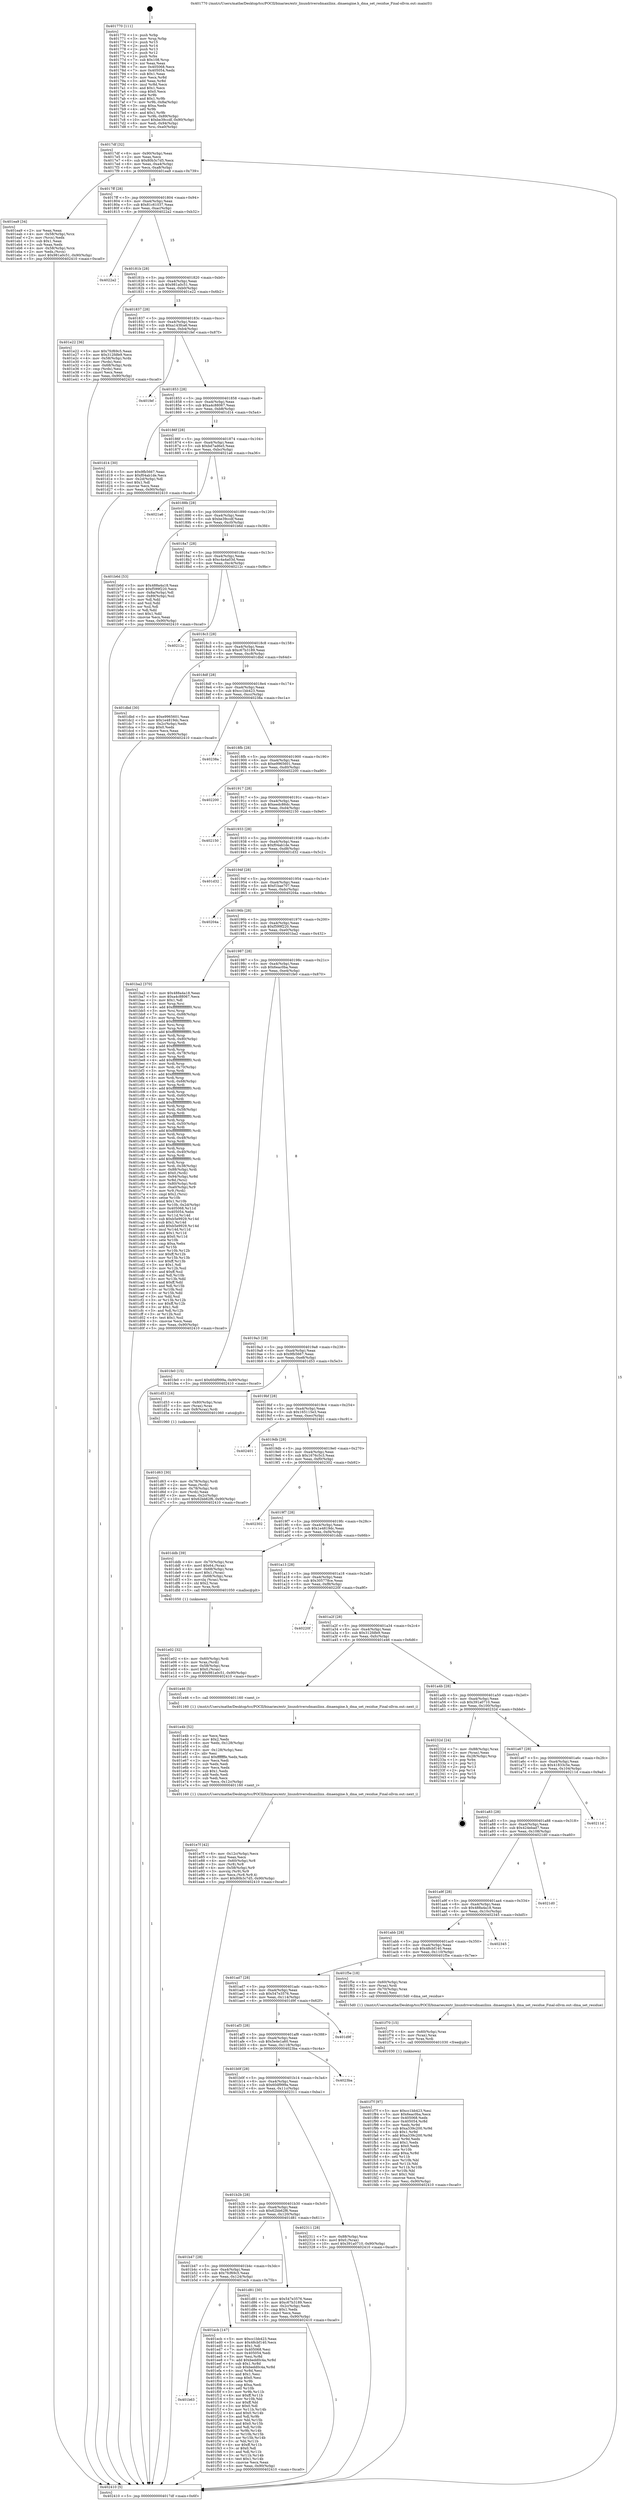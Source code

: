 digraph "0x401770" {
  label = "0x401770 (/mnt/c/Users/mathe/Desktop/tcc/POCII/binaries/extr_linuxdriversdmaxilinx..dmaengine.h_dma_set_residue_Final-ollvm.out::main(0))"
  labelloc = "t"
  node[shape=record]

  Entry [label="",width=0.3,height=0.3,shape=circle,fillcolor=black,style=filled]
  "0x4017df" [label="{
     0x4017df [32]\l
     | [instrs]\l
     &nbsp;&nbsp;0x4017df \<+6\>: mov -0x90(%rbp),%eax\l
     &nbsp;&nbsp;0x4017e5 \<+2\>: mov %eax,%ecx\l
     &nbsp;&nbsp;0x4017e7 \<+6\>: sub $0x80b3c7d5,%ecx\l
     &nbsp;&nbsp;0x4017ed \<+6\>: mov %eax,-0xa4(%rbp)\l
     &nbsp;&nbsp;0x4017f3 \<+6\>: mov %ecx,-0xa8(%rbp)\l
     &nbsp;&nbsp;0x4017f9 \<+6\>: je 0000000000401ea9 \<main+0x739\>\l
  }"]
  "0x401ea9" [label="{
     0x401ea9 [34]\l
     | [instrs]\l
     &nbsp;&nbsp;0x401ea9 \<+2\>: xor %eax,%eax\l
     &nbsp;&nbsp;0x401eab \<+4\>: mov -0x58(%rbp),%rcx\l
     &nbsp;&nbsp;0x401eaf \<+2\>: mov (%rcx),%edx\l
     &nbsp;&nbsp;0x401eb1 \<+3\>: sub $0x1,%eax\l
     &nbsp;&nbsp;0x401eb4 \<+2\>: sub %eax,%edx\l
     &nbsp;&nbsp;0x401eb6 \<+4\>: mov -0x58(%rbp),%rcx\l
     &nbsp;&nbsp;0x401eba \<+2\>: mov %edx,(%rcx)\l
     &nbsp;&nbsp;0x401ebc \<+10\>: movl $0x981a0c51,-0x90(%rbp)\l
     &nbsp;&nbsp;0x401ec6 \<+5\>: jmp 0000000000402410 \<main+0xca0\>\l
  }"]
  "0x4017ff" [label="{
     0x4017ff [28]\l
     | [instrs]\l
     &nbsp;&nbsp;0x4017ff \<+5\>: jmp 0000000000401804 \<main+0x94\>\l
     &nbsp;&nbsp;0x401804 \<+6\>: mov -0xa4(%rbp),%eax\l
     &nbsp;&nbsp;0x40180a \<+5\>: sub $0x81c61037,%eax\l
     &nbsp;&nbsp;0x40180f \<+6\>: mov %eax,-0xac(%rbp)\l
     &nbsp;&nbsp;0x401815 \<+6\>: je 00000000004022a2 \<main+0xb32\>\l
  }"]
  Exit [label="",width=0.3,height=0.3,shape=circle,fillcolor=black,style=filled,peripheries=2]
  "0x4022a2" [label="{
     0x4022a2\l
  }", style=dashed]
  "0x40181b" [label="{
     0x40181b [28]\l
     | [instrs]\l
     &nbsp;&nbsp;0x40181b \<+5\>: jmp 0000000000401820 \<main+0xb0\>\l
     &nbsp;&nbsp;0x401820 \<+6\>: mov -0xa4(%rbp),%eax\l
     &nbsp;&nbsp;0x401826 \<+5\>: sub $0x981a0c51,%eax\l
     &nbsp;&nbsp;0x40182b \<+6\>: mov %eax,-0xb0(%rbp)\l
     &nbsp;&nbsp;0x401831 \<+6\>: je 0000000000401e22 \<main+0x6b2\>\l
  }"]
  "0x401f7f" [label="{
     0x401f7f [97]\l
     | [instrs]\l
     &nbsp;&nbsp;0x401f7f \<+5\>: mov $0xcc1bb423,%esi\l
     &nbsp;&nbsp;0x401f84 \<+5\>: mov $0x6eac0ba,%ecx\l
     &nbsp;&nbsp;0x401f89 \<+7\>: mov 0x405068,%edx\l
     &nbsp;&nbsp;0x401f90 \<+8\>: mov 0x405054,%r8d\l
     &nbsp;&nbsp;0x401f98 \<+3\>: mov %edx,%r9d\l
     &nbsp;&nbsp;0x401f9b \<+7\>: sub $0xa339c200,%r9d\l
     &nbsp;&nbsp;0x401fa2 \<+4\>: sub $0x1,%r9d\l
     &nbsp;&nbsp;0x401fa6 \<+7\>: add $0xa339c200,%r9d\l
     &nbsp;&nbsp;0x401fad \<+4\>: imul %r9d,%edx\l
     &nbsp;&nbsp;0x401fb1 \<+3\>: and $0x1,%edx\l
     &nbsp;&nbsp;0x401fb4 \<+3\>: cmp $0x0,%edx\l
     &nbsp;&nbsp;0x401fb7 \<+4\>: sete %r10b\l
     &nbsp;&nbsp;0x401fbb \<+4\>: cmp $0xa,%r8d\l
     &nbsp;&nbsp;0x401fbf \<+4\>: setl %r11b\l
     &nbsp;&nbsp;0x401fc3 \<+3\>: mov %r10b,%bl\l
     &nbsp;&nbsp;0x401fc6 \<+3\>: and %r11b,%bl\l
     &nbsp;&nbsp;0x401fc9 \<+3\>: xor %r11b,%r10b\l
     &nbsp;&nbsp;0x401fcc \<+3\>: or %r10b,%bl\l
     &nbsp;&nbsp;0x401fcf \<+3\>: test $0x1,%bl\l
     &nbsp;&nbsp;0x401fd2 \<+3\>: cmovne %ecx,%esi\l
     &nbsp;&nbsp;0x401fd5 \<+6\>: mov %esi,-0x90(%rbp)\l
     &nbsp;&nbsp;0x401fdb \<+5\>: jmp 0000000000402410 \<main+0xca0\>\l
  }"]
  "0x401e22" [label="{
     0x401e22 [36]\l
     | [instrs]\l
     &nbsp;&nbsp;0x401e22 \<+5\>: mov $0x7fcf69c5,%eax\l
     &nbsp;&nbsp;0x401e27 \<+5\>: mov $0x312fdfe9,%ecx\l
     &nbsp;&nbsp;0x401e2c \<+4\>: mov -0x58(%rbp),%rdx\l
     &nbsp;&nbsp;0x401e30 \<+2\>: mov (%rdx),%esi\l
     &nbsp;&nbsp;0x401e32 \<+4\>: mov -0x68(%rbp),%rdx\l
     &nbsp;&nbsp;0x401e36 \<+2\>: cmp (%rdx),%esi\l
     &nbsp;&nbsp;0x401e38 \<+3\>: cmovl %ecx,%eax\l
     &nbsp;&nbsp;0x401e3b \<+6\>: mov %eax,-0x90(%rbp)\l
     &nbsp;&nbsp;0x401e41 \<+5\>: jmp 0000000000402410 \<main+0xca0\>\l
  }"]
  "0x401837" [label="{
     0x401837 [28]\l
     | [instrs]\l
     &nbsp;&nbsp;0x401837 \<+5\>: jmp 000000000040183c \<main+0xcc\>\l
     &nbsp;&nbsp;0x40183c \<+6\>: mov -0xa4(%rbp),%eax\l
     &nbsp;&nbsp;0x401842 \<+5\>: sub $0xa143fca6,%eax\l
     &nbsp;&nbsp;0x401847 \<+6\>: mov %eax,-0xb4(%rbp)\l
     &nbsp;&nbsp;0x40184d \<+6\>: je 0000000000401fef \<main+0x87f\>\l
  }"]
  "0x401f70" [label="{
     0x401f70 [15]\l
     | [instrs]\l
     &nbsp;&nbsp;0x401f70 \<+4\>: mov -0x60(%rbp),%rax\l
     &nbsp;&nbsp;0x401f74 \<+3\>: mov (%rax),%rax\l
     &nbsp;&nbsp;0x401f77 \<+3\>: mov %rax,%rdi\l
     &nbsp;&nbsp;0x401f7a \<+5\>: call 0000000000401030 \<free@plt\>\l
     | [calls]\l
     &nbsp;&nbsp;0x401030 \{1\} (unknown)\l
  }"]
  "0x401fef" [label="{
     0x401fef\l
  }", style=dashed]
  "0x401853" [label="{
     0x401853 [28]\l
     | [instrs]\l
     &nbsp;&nbsp;0x401853 \<+5\>: jmp 0000000000401858 \<main+0xe8\>\l
     &nbsp;&nbsp;0x401858 \<+6\>: mov -0xa4(%rbp),%eax\l
     &nbsp;&nbsp;0x40185e \<+5\>: sub $0xa4c88067,%eax\l
     &nbsp;&nbsp;0x401863 \<+6\>: mov %eax,-0xb8(%rbp)\l
     &nbsp;&nbsp;0x401869 \<+6\>: je 0000000000401d14 \<main+0x5a4\>\l
  }"]
  "0x401b63" [label="{
     0x401b63\l
  }", style=dashed]
  "0x401d14" [label="{
     0x401d14 [30]\l
     | [instrs]\l
     &nbsp;&nbsp;0x401d14 \<+5\>: mov $0x9fb5667,%eax\l
     &nbsp;&nbsp;0x401d19 \<+5\>: mov $0xf04ab1de,%ecx\l
     &nbsp;&nbsp;0x401d1e \<+3\>: mov -0x2d(%rbp),%dl\l
     &nbsp;&nbsp;0x401d21 \<+3\>: test $0x1,%dl\l
     &nbsp;&nbsp;0x401d24 \<+3\>: cmovne %ecx,%eax\l
     &nbsp;&nbsp;0x401d27 \<+6\>: mov %eax,-0x90(%rbp)\l
     &nbsp;&nbsp;0x401d2d \<+5\>: jmp 0000000000402410 \<main+0xca0\>\l
  }"]
  "0x40186f" [label="{
     0x40186f [28]\l
     | [instrs]\l
     &nbsp;&nbsp;0x40186f \<+5\>: jmp 0000000000401874 \<main+0x104\>\l
     &nbsp;&nbsp;0x401874 \<+6\>: mov -0xa4(%rbp),%eax\l
     &nbsp;&nbsp;0x40187a \<+5\>: sub $0xbd7ad6e5,%eax\l
     &nbsp;&nbsp;0x40187f \<+6\>: mov %eax,-0xbc(%rbp)\l
     &nbsp;&nbsp;0x401885 \<+6\>: je 00000000004021a6 \<main+0xa36\>\l
  }"]
  "0x401ecb" [label="{
     0x401ecb [147]\l
     | [instrs]\l
     &nbsp;&nbsp;0x401ecb \<+5\>: mov $0xcc1bb423,%eax\l
     &nbsp;&nbsp;0x401ed0 \<+5\>: mov $0x48cbf140,%ecx\l
     &nbsp;&nbsp;0x401ed5 \<+2\>: mov $0x1,%dl\l
     &nbsp;&nbsp;0x401ed7 \<+7\>: mov 0x405068,%esi\l
     &nbsp;&nbsp;0x401ede \<+7\>: mov 0x405054,%edi\l
     &nbsp;&nbsp;0x401ee5 \<+3\>: mov %esi,%r8d\l
     &nbsp;&nbsp;0x401ee8 \<+7\>: add $0xbedd0c4a,%r8d\l
     &nbsp;&nbsp;0x401eef \<+4\>: sub $0x1,%r8d\l
     &nbsp;&nbsp;0x401ef3 \<+7\>: sub $0xbedd0c4a,%r8d\l
     &nbsp;&nbsp;0x401efa \<+4\>: imul %r8d,%esi\l
     &nbsp;&nbsp;0x401efe \<+3\>: and $0x1,%esi\l
     &nbsp;&nbsp;0x401f01 \<+3\>: cmp $0x0,%esi\l
     &nbsp;&nbsp;0x401f04 \<+4\>: sete %r9b\l
     &nbsp;&nbsp;0x401f08 \<+3\>: cmp $0xa,%edi\l
     &nbsp;&nbsp;0x401f0b \<+4\>: setl %r10b\l
     &nbsp;&nbsp;0x401f0f \<+3\>: mov %r9b,%r11b\l
     &nbsp;&nbsp;0x401f12 \<+4\>: xor $0xff,%r11b\l
     &nbsp;&nbsp;0x401f16 \<+3\>: mov %r10b,%bl\l
     &nbsp;&nbsp;0x401f19 \<+3\>: xor $0xff,%bl\l
     &nbsp;&nbsp;0x401f1c \<+3\>: xor $0x0,%dl\l
     &nbsp;&nbsp;0x401f1f \<+3\>: mov %r11b,%r14b\l
     &nbsp;&nbsp;0x401f22 \<+4\>: and $0x0,%r14b\l
     &nbsp;&nbsp;0x401f26 \<+3\>: and %dl,%r9b\l
     &nbsp;&nbsp;0x401f29 \<+3\>: mov %bl,%r15b\l
     &nbsp;&nbsp;0x401f2c \<+4\>: and $0x0,%r15b\l
     &nbsp;&nbsp;0x401f30 \<+3\>: and %dl,%r10b\l
     &nbsp;&nbsp;0x401f33 \<+3\>: or %r9b,%r14b\l
     &nbsp;&nbsp;0x401f36 \<+3\>: or %r10b,%r15b\l
     &nbsp;&nbsp;0x401f39 \<+3\>: xor %r15b,%r14b\l
     &nbsp;&nbsp;0x401f3c \<+3\>: or %bl,%r11b\l
     &nbsp;&nbsp;0x401f3f \<+4\>: xor $0xff,%r11b\l
     &nbsp;&nbsp;0x401f43 \<+3\>: or $0x0,%dl\l
     &nbsp;&nbsp;0x401f46 \<+3\>: and %dl,%r11b\l
     &nbsp;&nbsp;0x401f49 \<+3\>: or %r11b,%r14b\l
     &nbsp;&nbsp;0x401f4c \<+4\>: test $0x1,%r14b\l
     &nbsp;&nbsp;0x401f50 \<+3\>: cmovne %ecx,%eax\l
     &nbsp;&nbsp;0x401f53 \<+6\>: mov %eax,-0x90(%rbp)\l
     &nbsp;&nbsp;0x401f59 \<+5\>: jmp 0000000000402410 \<main+0xca0\>\l
  }"]
  "0x4021a6" [label="{
     0x4021a6\l
  }", style=dashed]
  "0x40188b" [label="{
     0x40188b [28]\l
     | [instrs]\l
     &nbsp;&nbsp;0x40188b \<+5\>: jmp 0000000000401890 \<main+0x120\>\l
     &nbsp;&nbsp;0x401890 \<+6\>: mov -0xa4(%rbp),%eax\l
     &nbsp;&nbsp;0x401896 \<+5\>: sub $0xbe39ccdf,%eax\l
     &nbsp;&nbsp;0x40189b \<+6\>: mov %eax,-0xc0(%rbp)\l
     &nbsp;&nbsp;0x4018a1 \<+6\>: je 0000000000401b6d \<main+0x3fd\>\l
  }"]
  "0x401e7f" [label="{
     0x401e7f [42]\l
     | [instrs]\l
     &nbsp;&nbsp;0x401e7f \<+6\>: mov -0x12c(%rbp),%ecx\l
     &nbsp;&nbsp;0x401e85 \<+3\>: imul %eax,%ecx\l
     &nbsp;&nbsp;0x401e88 \<+4\>: mov -0x60(%rbp),%r8\l
     &nbsp;&nbsp;0x401e8c \<+3\>: mov (%r8),%r8\l
     &nbsp;&nbsp;0x401e8f \<+4\>: mov -0x58(%rbp),%r9\l
     &nbsp;&nbsp;0x401e93 \<+3\>: movslq (%r9),%r9\l
     &nbsp;&nbsp;0x401e96 \<+4\>: mov %ecx,(%r8,%r9,4)\l
     &nbsp;&nbsp;0x401e9a \<+10\>: movl $0x80b3c7d5,-0x90(%rbp)\l
     &nbsp;&nbsp;0x401ea4 \<+5\>: jmp 0000000000402410 \<main+0xca0\>\l
  }"]
  "0x401b6d" [label="{
     0x401b6d [53]\l
     | [instrs]\l
     &nbsp;&nbsp;0x401b6d \<+5\>: mov $0x488a4a18,%eax\l
     &nbsp;&nbsp;0x401b72 \<+5\>: mov $0xf599f220,%ecx\l
     &nbsp;&nbsp;0x401b77 \<+6\>: mov -0x8a(%rbp),%dl\l
     &nbsp;&nbsp;0x401b7d \<+7\>: mov -0x89(%rbp),%sil\l
     &nbsp;&nbsp;0x401b84 \<+3\>: mov %dl,%dil\l
     &nbsp;&nbsp;0x401b87 \<+3\>: and %sil,%dil\l
     &nbsp;&nbsp;0x401b8a \<+3\>: xor %sil,%dl\l
     &nbsp;&nbsp;0x401b8d \<+3\>: or %dl,%dil\l
     &nbsp;&nbsp;0x401b90 \<+4\>: test $0x1,%dil\l
     &nbsp;&nbsp;0x401b94 \<+3\>: cmovne %ecx,%eax\l
     &nbsp;&nbsp;0x401b97 \<+6\>: mov %eax,-0x90(%rbp)\l
     &nbsp;&nbsp;0x401b9d \<+5\>: jmp 0000000000402410 \<main+0xca0\>\l
  }"]
  "0x4018a7" [label="{
     0x4018a7 [28]\l
     | [instrs]\l
     &nbsp;&nbsp;0x4018a7 \<+5\>: jmp 00000000004018ac \<main+0x13c\>\l
     &nbsp;&nbsp;0x4018ac \<+6\>: mov -0xa4(%rbp),%eax\l
     &nbsp;&nbsp;0x4018b2 \<+5\>: sub $0xc4a4a03d,%eax\l
     &nbsp;&nbsp;0x4018b7 \<+6\>: mov %eax,-0xc4(%rbp)\l
     &nbsp;&nbsp;0x4018bd \<+6\>: je 000000000040212c \<main+0x9bc\>\l
  }"]
  "0x402410" [label="{
     0x402410 [5]\l
     | [instrs]\l
     &nbsp;&nbsp;0x402410 \<+5\>: jmp 00000000004017df \<main+0x6f\>\l
  }"]
  "0x401770" [label="{
     0x401770 [111]\l
     | [instrs]\l
     &nbsp;&nbsp;0x401770 \<+1\>: push %rbp\l
     &nbsp;&nbsp;0x401771 \<+3\>: mov %rsp,%rbp\l
     &nbsp;&nbsp;0x401774 \<+2\>: push %r15\l
     &nbsp;&nbsp;0x401776 \<+2\>: push %r14\l
     &nbsp;&nbsp;0x401778 \<+2\>: push %r13\l
     &nbsp;&nbsp;0x40177a \<+2\>: push %r12\l
     &nbsp;&nbsp;0x40177c \<+1\>: push %rbx\l
     &nbsp;&nbsp;0x40177d \<+7\>: sub $0x108,%rsp\l
     &nbsp;&nbsp;0x401784 \<+2\>: xor %eax,%eax\l
     &nbsp;&nbsp;0x401786 \<+7\>: mov 0x405068,%ecx\l
     &nbsp;&nbsp;0x40178d \<+7\>: mov 0x405054,%edx\l
     &nbsp;&nbsp;0x401794 \<+3\>: sub $0x1,%eax\l
     &nbsp;&nbsp;0x401797 \<+3\>: mov %ecx,%r8d\l
     &nbsp;&nbsp;0x40179a \<+3\>: add %eax,%r8d\l
     &nbsp;&nbsp;0x40179d \<+4\>: imul %r8d,%ecx\l
     &nbsp;&nbsp;0x4017a1 \<+3\>: and $0x1,%ecx\l
     &nbsp;&nbsp;0x4017a4 \<+3\>: cmp $0x0,%ecx\l
     &nbsp;&nbsp;0x4017a7 \<+4\>: sete %r9b\l
     &nbsp;&nbsp;0x4017ab \<+4\>: and $0x1,%r9b\l
     &nbsp;&nbsp;0x4017af \<+7\>: mov %r9b,-0x8a(%rbp)\l
     &nbsp;&nbsp;0x4017b6 \<+3\>: cmp $0xa,%edx\l
     &nbsp;&nbsp;0x4017b9 \<+4\>: setl %r9b\l
     &nbsp;&nbsp;0x4017bd \<+4\>: and $0x1,%r9b\l
     &nbsp;&nbsp;0x4017c1 \<+7\>: mov %r9b,-0x89(%rbp)\l
     &nbsp;&nbsp;0x4017c8 \<+10\>: movl $0xbe39ccdf,-0x90(%rbp)\l
     &nbsp;&nbsp;0x4017d2 \<+6\>: mov %edi,-0x94(%rbp)\l
     &nbsp;&nbsp;0x4017d8 \<+7\>: mov %rsi,-0xa0(%rbp)\l
  }"]
  "0x401e4b" [label="{
     0x401e4b [52]\l
     | [instrs]\l
     &nbsp;&nbsp;0x401e4b \<+2\>: xor %ecx,%ecx\l
     &nbsp;&nbsp;0x401e4d \<+5\>: mov $0x2,%edx\l
     &nbsp;&nbsp;0x401e52 \<+6\>: mov %edx,-0x128(%rbp)\l
     &nbsp;&nbsp;0x401e58 \<+1\>: cltd\l
     &nbsp;&nbsp;0x401e59 \<+6\>: mov -0x128(%rbp),%esi\l
     &nbsp;&nbsp;0x401e5f \<+2\>: idiv %esi\l
     &nbsp;&nbsp;0x401e61 \<+6\>: imul $0xfffffffe,%edx,%edx\l
     &nbsp;&nbsp;0x401e67 \<+2\>: mov %ecx,%edi\l
     &nbsp;&nbsp;0x401e69 \<+2\>: sub %edx,%edi\l
     &nbsp;&nbsp;0x401e6b \<+2\>: mov %ecx,%edx\l
     &nbsp;&nbsp;0x401e6d \<+3\>: sub $0x1,%edx\l
     &nbsp;&nbsp;0x401e70 \<+2\>: add %edx,%edi\l
     &nbsp;&nbsp;0x401e72 \<+2\>: sub %edi,%ecx\l
     &nbsp;&nbsp;0x401e74 \<+6\>: mov %ecx,-0x12c(%rbp)\l
     &nbsp;&nbsp;0x401e7a \<+5\>: call 0000000000401160 \<next_i\>\l
     | [calls]\l
     &nbsp;&nbsp;0x401160 \{1\} (/mnt/c/Users/mathe/Desktop/tcc/POCII/binaries/extr_linuxdriversdmaxilinx..dmaengine.h_dma_set_residue_Final-ollvm.out::next_i)\l
  }"]
  "0x40212c" [label="{
     0x40212c\l
  }", style=dashed]
  "0x4018c3" [label="{
     0x4018c3 [28]\l
     | [instrs]\l
     &nbsp;&nbsp;0x4018c3 \<+5\>: jmp 00000000004018c8 \<main+0x158\>\l
     &nbsp;&nbsp;0x4018c8 \<+6\>: mov -0xa4(%rbp),%eax\l
     &nbsp;&nbsp;0x4018ce \<+5\>: sub $0xc67b3189,%eax\l
     &nbsp;&nbsp;0x4018d3 \<+6\>: mov %eax,-0xc8(%rbp)\l
     &nbsp;&nbsp;0x4018d9 \<+6\>: je 0000000000401dbd \<main+0x64d\>\l
  }"]
  "0x401e02" [label="{
     0x401e02 [32]\l
     | [instrs]\l
     &nbsp;&nbsp;0x401e02 \<+4\>: mov -0x60(%rbp),%rdi\l
     &nbsp;&nbsp;0x401e06 \<+3\>: mov %rax,(%rdi)\l
     &nbsp;&nbsp;0x401e09 \<+4\>: mov -0x58(%rbp),%rax\l
     &nbsp;&nbsp;0x401e0d \<+6\>: movl $0x0,(%rax)\l
     &nbsp;&nbsp;0x401e13 \<+10\>: movl $0x981a0c51,-0x90(%rbp)\l
     &nbsp;&nbsp;0x401e1d \<+5\>: jmp 0000000000402410 \<main+0xca0\>\l
  }"]
  "0x401dbd" [label="{
     0x401dbd [30]\l
     | [instrs]\l
     &nbsp;&nbsp;0x401dbd \<+5\>: mov $0xe9965601,%eax\l
     &nbsp;&nbsp;0x401dc2 \<+5\>: mov $0x1e4819dc,%ecx\l
     &nbsp;&nbsp;0x401dc7 \<+3\>: mov -0x2c(%rbp),%edx\l
     &nbsp;&nbsp;0x401dca \<+3\>: cmp $0x0,%edx\l
     &nbsp;&nbsp;0x401dcd \<+3\>: cmove %ecx,%eax\l
     &nbsp;&nbsp;0x401dd0 \<+6\>: mov %eax,-0x90(%rbp)\l
     &nbsp;&nbsp;0x401dd6 \<+5\>: jmp 0000000000402410 \<main+0xca0\>\l
  }"]
  "0x4018df" [label="{
     0x4018df [28]\l
     | [instrs]\l
     &nbsp;&nbsp;0x4018df \<+5\>: jmp 00000000004018e4 \<main+0x174\>\l
     &nbsp;&nbsp;0x4018e4 \<+6\>: mov -0xa4(%rbp),%eax\l
     &nbsp;&nbsp;0x4018ea \<+5\>: sub $0xcc1bb423,%eax\l
     &nbsp;&nbsp;0x4018ef \<+6\>: mov %eax,-0xcc(%rbp)\l
     &nbsp;&nbsp;0x4018f5 \<+6\>: je 000000000040238a \<main+0xc1a\>\l
  }"]
  "0x401b47" [label="{
     0x401b47 [28]\l
     | [instrs]\l
     &nbsp;&nbsp;0x401b47 \<+5\>: jmp 0000000000401b4c \<main+0x3dc\>\l
     &nbsp;&nbsp;0x401b4c \<+6\>: mov -0xa4(%rbp),%eax\l
     &nbsp;&nbsp;0x401b52 \<+5\>: sub $0x7fcf69c5,%eax\l
     &nbsp;&nbsp;0x401b57 \<+6\>: mov %eax,-0x124(%rbp)\l
     &nbsp;&nbsp;0x401b5d \<+6\>: je 0000000000401ecb \<main+0x75b\>\l
  }"]
  "0x40238a" [label="{
     0x40238a\l
  }", style=dashed]
  "0x4018fb" [label="{
     0x4018fb [28]\l
     | [instrs]\l
     &nbsp;&nbsp;0x4018fb \<+5\>: jmp 0000000000401900 \<main+0x190\>\l
     &nbsp;&nbsp;0x401900 \<+6\>: mov -0xa4(%rbp),%eax\l
     &nbsp;&nbsp;0x401906 \<+5\>: sub $0xe9965601,%eax\l
     &nbsp;&nbsp;0x40190b \<+6\>: mov %eax,-0xd0(%rbp)\l
     &nbsp;&nbsp;0x401911 \<+6\>: je 0000000000402200 \<main+0xa90\>\l
  }"]
  "0x401d81" [label="{
     0x401d81 [30]\l
     | [instrs]\l
     &nbsp;&nbsp;0x401d81 \<+5\>: mov $0x547e3576,%eax\l
     &nbsp;&nbsp;0x401d86 \<+5\>: mov $0xc67b3189,%ecx\l
     &nbsp;&nbsp;0x401d8b \<+3\>: mov -0x2c(%rbp),%edx\l
     &nbsp;&nbsp;0x401d8e \<+3\>: cmp $0x1,%edx\l
     &nbsp;&nbsp;0x401d91 \<+3\>: cmovl %ecx,%eax\l
     &nbsp;&nbsp;0x401d94 \<+6\>: mov %eax,-0x90(%rbp)\l
     &nbsp;&nbsp;0x401d9a \<+5\>: jmp 0000000000402410 \<main+0xca0\>\l
  }"]
  "0x402200" [label="{
     0x402200\l
  }", style=dashed]
  "0x401917" [label="{
     0x401917 [28]\l
     | [instrs]\l
     &nbsp;&nbsp;0x401917 \<+5\>: jmp 000000000040191c \<main+0x1ac\>\l
     &nbsp;&nbsp;0x40191c \<+6\>: mov -0xa4(%rbp),%eax\l
     &nbsp;&nbsp;0x401922 \<+5\>: sub $0xeedc86dc,%eax\l
     &nbsp;&nbsp;0x401927 \<+6\>: mov %eax,-0xd4(%rbp)\l
     &nbsp;&nbsp;0x40192d \<+6\>: je 0000000000402150 \<main+0x9e0\>\l
  }"]
  "0x401b2b" [label="{
     0x401b2b [28]\l
     | [instrs]\l
     &nbsp;&nbsp;0x401b2b \<+5\>: jmp 0000000000401b30 \<main+0x3c0\>\l
     &nbsp;&nbsp;0x401b30 \<+6\>: mov -0xa4(%rbp),%eax\l
     &nbsp;&nbsp;0x401b36 \<+5\>: sub $0x62bb62f6,%eax\l
     &nbsp;&nbsp;0x401b3b \<+6\>: mov %eax,-0x120(%rbp)\l
     &nbsp;&nbsp;0x401b41 \<+6\>: je 0000000000401d81 \<main+0x611\>\l
  }"]
  "0x402150" [label="{
     0x402150\l
  }", style=dashed]
  "0x401933" [label="{
     0x401933 [28]\l
     | [instrs]\l
     &nbsp;&nbsp;0x401933 \<+5\>: jmp 0000000000401938 \<main+0x1c8\>\l
     &nbsp;&nbsp;0x401938 \<+6\>: mov -0xa4(%rbp),%eax\l
     &nbsp;&nbsp;0x40193e \<+5\>: sub $0xf04ab1de,%eax\l
     &nbsp;&nbsp;0x401943 \<+6\>: mov %eax,-0xd8(%rbp)\l
     &nbsp;&nbsp;0x401949 \<+6\>: je 0000000000401d32 \<main+0x5c2\>\l
  }"]
  "0x402311" [label="{
     0x402311 [28]\l
     | [instrs]\l
     &nbsp;&nbsp;0x402311 \<+7\>: mov -0x88(%rbp),%rax\l
     &nbsp;&nbsp;0x402318 \<+6\>: movl $0x0,(%rax)\l
     &nbsp;&nbsp;0x40231e \<+10\>: movl $0x391a0710,-0x90(%rbp)\l
     &nbsp;&nbsp;0x402328 \<+5\>: jmp 0000000000402410 \<main+0xca0\>\l
  }"]
  "0x401d32" [label="{
     0x401d32\l
  }", style=dashed]
  "0x40194f" [label="{
     0x40194f [28]\l
     | [instrs]\l
     &nbsp;&nbsp;0x40194f \<+5\>: jmp 0000000000401954 \<main+0x1e4\>\l
     &nbsp;&nbsp;0x401954 \<+6\>: mov -0xa4(%rbp),%eax\l
     &nbsp;&nbsp;0x40195a \<+5\>: sub $0xf1bae707,%eax\l
     &nbsp;&nbsp;0x40195f \<+6\>: mov %eax,-0xdc(%rbp)\l
     &nbsp;&nbsp;0x401965 \<+6\>: je 000000000040204a \<main+0x8da\>\l
  }"]
  "0x401b0f" [label="{
     0x401b0f [28]\l
     | [instrs]\l
     &nbsp;&nbsp;0x401b0f \<+5\>: jmp 0000000000401b14 \<main+0x3a4\>\l
     &nbsp;&nbsp;0x401b14 \<+6\>: mov -0xa4(%rbp),%eax\l
     &nbsp;&nbsp;0x401b1a \<+5\>: sub $0x60df999a,%eax\l
     &nbsp;&nbsp;0x401b1f \<+6\>: mov %eax,-0x11c(%rbp)\l
     &nbsp;&nbsp;0x401b25 \<+6\>: je 0000000000402311 \<main+0xba1\>\l
  }"]
  "0x40204a" [label="{
     0x40204a\l
  }", style=dashed]
  "0x40196b" [label="{
     0x40196b [28]\l
     | [instrs]\l
     &nbsp;&nbsp;0x40196b \<+5\>: jmp 0000000000401970 \<main+0x200\>\l
     &nbsp;&nbsp;0x401970 \<+6\>: mov -0xa4(%rbp),%eax\l
     &nbsp;&nbsp;0x401976 \<+5\>: sub $0xf599f220,%eax\l
     &nbsp;&nbsp;0x40197b \<+6\>: mov %eax,-0xe0(%rbp)\l
     &nbsp;&nbsp;0x401981 \<+6\>: je 0000000000401ba2 \<main+0x432\>\l
  }"]
  "0x4023ba" [label="{
     0x4023ba\l
  }", style=dashed]
  "0x401ba2" [label="{
     0x401ba2 [370]\l
     | [instrs]\l
     &nbsp;&nbsp;0x401ba2 \<+5\>: mov $0x488a4a18,%eax\l
     &nbsp;&nbsp;0x401ba7 \<+5\>: mov $0xa4c88067,%ecx\l
     &nbsp;&nbsp;0x401bac \<+2\>: mov $0x1,%dl\l
     &nbsp;&nbsp;0x401bae \<+3\>: mov %rsp,%rsi\l
     &nbsp;&nbsp;0x401bb1 \<+4\>: add $0xfffffffffffffff0,%rsi\l
     &nbsp;&nbsp;0x401bb5 \<+3\>: mov %rsi,%rsp\l
     &nbsp;&nbsp;0x401bb8 \<+7\>: mov %rsi,-0x88(%rbp)\l
     &nbsp;&nbsp;0x401bbf \<+3\>: mov %rsp,%rsi\l
     &nbsp;&nbsp;0x401bc2 \<+4\>: add $0xfffffffffffffff0,%rsi\l
     &nbsp;&nbsp;0x401bc6 \<+3\>: mov %rsi,%rsp\l
     &nbsp;&nbsp;0x401bc9 \<+3\>: mov %rsp,%rdi\l
     &nbsp;&nbsp;0x401bcc \<+4\>: add $0xfffffffffffffff0,%rdi\l
     &nbsp;&nbsp;0x401bd0 \<+3\>: mov %rdi,%rsp\l
     &nbsp;&nbsp;0x401bd3 \<+4\>: mov %rdi,-0x80(%rbp)\l
     &nbsp;&nbsp;0x401bd7 \<+3\>: mov %rsp,%rdi\l
     &nbsp;&nbsp;0x401bda \<+4\>: add $0xfffffffffffffff0,%rdi\l
     &nbsp;&nbsp;0x401bde \<+3\>: mov %rdi,%rsp\l
     &nbsp;&nbsp;0x401be1 \<+4\>: mov %rdi,-0x78(%rbp)\l
     &nbsp;&nbsp;0x401be5 \<+3\>: mov %rsp,%rdi\l
     &nbsp;&nbsp;0x401be8 \<+4\>: add $0xfffffffffffffff0,%rdi\l
     &nbsp;&nbsp;0x401bec \<+3\>: mov %rdi,%rsp\l
     &nbsp;&nbsp;0x401bef \<+4\>: mov %rdi,-0x70(%rbp)\l
     &nbsp;&nbsp;0x401bf3 \<+3\>: mov %rsp,%rdi\l
     &nbsp;&nbsp;0x401bf6 \<+4\>: add $0xfffffffffffffff0,%rdi\l
     &nbsp;&nbsp;0x401bfa \<+3\>: mov %rdi,%rsp\l
     &nbsp;&nbsp;0x401bfd \<+4\>: mov %rdi,-0x68(%rbp)\l
     &nbsp;&nbsp;0x401c01 \<+3\>: mov %rsp,%rdi\l
     &nbsp;&nbsp;0x401c04 \<+4\>: add $0xfffffffffffffff0,%rdi\l
     &nbsp;&nbsp;0x401c08 \<+3\>: mov %rdi,%rsp\l
     &nbsp;&nbsp;0x401c0b \<+4\>: mov %rdi,-0x60(%rbp)\l
     &nbsp;&nbsp;0x401c0f \<+3\>: mov %rsp,%rdi\l
     &nbsp;&nbsp;0x401c12 \<+4\>: add $0xfffffffffffffff0,%rdi\l
     &nbsp;&nbsp;0x401c16 \<+3\>: mov %rdi,%rsp\l
     &nbsp;&nbsp;0x401c19 \<+4\>: mov %rdi,-0x58(%rbp)\l
     &nbsp;&nbsp;0x401c1d \<+3\>: mov %rsp,%rdi\l
     &nbsp;&nbsp;0x401c20 \<+4\>: add $0xfffffffffffffff0,%rdi\l
     &nbsp;&nbsp;0x401c24 \<+3\>: mov %rdi,%rsp\l
     &nbsp;&nbsp;0x401c27 \<+4\>: mov %rdi,-0x50(%rbp)\l
     &nbsp;&nbsp;0x401c2b \<+3\>: mov %rsp,%rdi\l
     &nbsp;&nbsp;0x401c2e \<+4\>: add $0xfffffffffffffff0,%rdi\l
     &nbsp;&nbsp;0x401c32 \<+3\>: mov %rdi,%rsp\l
     &nbsp;&nbsp;0x401c35 \<+4\>: mov %rdi,-0x48(%rbp)\l
     &nbsp;&nbsp;0x401c39 \<+3\>: mov %rsp,%rdi\l
     &nbsp;&nbsp;0x401c3c \<+4\>: add $0xfffffffffffffff0,%rdi\l
     &nbsp;&nbsp;0x401c40 \<+3\>: mov %rdi,%rsp\l
     &nbsp;&nbsp;0x401c43 \<+4\>: mov %rdi,-0x40(%rbp)\l
     &nbsp;&nbsp;0x401c47 \<+3\>: mov %rsp,%rdi\l
     &nbsp;&nbsp;0x401c4a \<+4\>: add $0xfffffffffffffff0,%rdi\l
     &nbsp;&nbsp;0x401c4e \<+3\>: mov %rdi,%rsp\l
     &nbsp;&nbsp;0x401c51 \<+4\>: mov %rdi,-0x38(%rbp)\l
     &nbsp;&nbsp;0x401c55 \<+7\>: mov -0x88(%rbp),%rdi\l
     &nbsp;&nbsp;0x401c5c \<+6\>: movl $0x0,(%rdi)\l
     &nbsp;&nbsp;0x401c62 \<+7\>: mov -0x94(%rbp),%r8d\l
     &nbsp;&nbsp;0x401c69 \<+3\>: mov %r8d,(%rsi)\l
     &nbsp;&nbsp;0x401c6c \<+4\>: mov -0x80(%rbp),%rdi\l
     &nbsp;&nbsp;0x401c70 \<+7\>: mov -0xa0(%rbp),%r9\l
     &nbsp;&nbsp;0x401c77 \<+3\>: mov %r9,(%rdi)\l
     &nbsp;&nbsp;0x401c7a \<+3\>: cmpl $0x2,(%rsi)\l
     &nbsp;&nbsp;0x401c7d \<+4\>: setne %r10b\l
     &nbsp;&nbsp;0x401c81 \<+4\>: and $0x1,%r10b\l
     &nbsp;&nbsp;0x401c85 \<+4\>: mov %r10b,-0x2d(%rbp)\l
     &nbsp;&nbsp;0x401c89 \<+8\>: mov 0x405068,%r11d\l
     &nbsp;&nbsp;0x401c91 \<+7\>: mov 0x405054,%ebx\l
     &nbsp;&nbsp;0x401c98 \<+3\>: mov %r11d,%r14d\l
     &nbsp;&nbsp;0x401c9b \<+7\>: sub $0xb5e9929,%r14d\l
     &nbsp;&nbsp;0x401ca2 \<+4\>: sub $0x1,%r14d\l
     &nbsp;&nbsp;0x401ca6 \<+7\>: add $0xb5e9929,%r14d\l
     &nbsp;&nbsp;0x401cad \<+4\>: imul %r14d,%r11d\l
     &nbsp;&nbsp;0x401cb1 \<+4\>: and $0x1,%r11d\l
     &nbsp;&nbsp;0x401cb5 \<+4\>: cmp $0x0,%r11d\l
     &nbsp;&nbsp;0x401cb9 \<+4\>: sete %r10b\l
     &nbsp;&nbsp;0x401cbd \<+3\>: cmp $0xa,%ebx\l
     &nbsp;&nbsp;0x401cc0 \<+4\>: setl %r15b\l
     &nbsp;&nbsp;0x401cc4 \<+3\>: mov %r10b,%r12b\l
     &nbsp;&nbsp;0x401cc7 \<+4\>: xor $0xff,%r12b\l
     &nbsp;&nbsp;0x401ccb \<+3\>: mov %r15b,%r13b\l
     &nbsp;&nbsp;0x401cce \<+4\>: xor $0xff,%r13b\l
     &nbsp;&nbsp;0x401cd2 \<+3\>: xor $0x1,%dl\l
     &nbsp;&nbsp;0x401cd5 \<+3\>: mov %r12b,%sil\l
     &nbsp;&nbsp;0x401cd8 \<+4\>: and $0xff,%sil\l
     &nbsp;&nbsp;0x401cdc \<+3\>: and %dl,%r10b\l
     &nbsp;&nbsp;0x401cdf \<+3\>: mov %r13b,%dil\l
     &nbsp;&nbsp;0x401ce2 \<+4\>: and $0xff,%dil\l
     &nbsp;&nbsp;0x401ce6 \<+3\>: and %dl,%r15b\l
     &nbsp;&nbsp;0x401ce9 \<+3\>: or %r10b,%sil\l
     &nbsp;&nbsp;0x401cec \<+3\>: or %r15b,%dil\l
     &nbsp;&nbsp;0x401cef \<+3\>: xor %dil,%sil\l
     &nbsp;&nbsp;0x401cf2 \<+3\>: or %r13b,%r12b\l
     &nbsp;&nbsp;0x401cf5 \<+4\>: xor $0xff,%r12b\l
     &nbsp;&nbsp;0x401cf9 \<+3\>: or $0x1,%dl\l
     &nbsp;&nbsp;0x401cfc \<+3\>: and %dl,%r12b\l
     &nbsp;&nbsp;0x401cff \<+3\>: or %r12b,%sil\l
     &nbsp;&nbsp;0x401d02 \<+4\>: test $0x1,%sil\l
     &nbsp;&nbsp;0x401d06 \<+3\>: cmovne %ecx,%eax\l
     &nbsp;&nbsp;0x401d09 \<+6\>: mov %eax,-0x90(%rbp)\l
     &nbsp;&nbsp;0x401d0f \<+5\>: jmp 0000000000402410 \<main+0xca0\>\l
  }"]
  "0x401987" [label="{
     0x401987 [28]\l
     | [instrs]\l
     &nbsp;&nbsp;0x401987 \<+5\>: jmp 000000000040198c \<main+0x21c\>\l
     &nbsp;&nbsp;0x40198c \<+6\>: mov -0xa4(%rbp),%eax\l
     &nbsp;&nbsp;0x401992 \<+5\>: sub $0x6eac0ba,%eax\l
     &nbsp;&nbsp;0x401997 \<+6\>: mov %eax,-0xe4(%rbp)\l
     &nbsp;&nbsp;0x40199d \<+6\>: je 0000000000401fe0 \<main+0x870\>\l
  }"]
  "0x401af3" [label="{
     0x401af3 [28]\l
     | [instrs]\l
     &nbsp;&nbsp;0x401af3 \<+5\>: jmp 0000000000401af8 \<main+0x388\>\l
     &nbsp;&nbsp;0x401af8 \<+6\>: mov -0xa4(%rbp),%eax\l
     &nbsp;&nbsp;0x401afe \<+5\>: sub $0x5e4e1a60,%eax\l
     &nbsp;&nbsp;0x401b03 \<+6\>: mov %eax,-0x118(%rbp)\l
     &nbsp;&nbsp;0x401b09 \<+6\>: je 00000000004023ba \<main+0xc4a\>\l
  }"]
  "0x401d9f" [label="{
     0x401d9f\l
  }", style=dashed]
  "0x401fe0" [label="{
     0x401fe0 [15]\l
     | [instrs]\l
     &nbsp;&nbsp;0x401fe0 \<+10\>: movl $0x60df999a,-0x90(%rbp)\l
     &nbsp;&nbsp;0x401fea \<+5\>: jmp 0000000000402410 \<main+0xca0\>\l
  }"]
  "0x4019a3" [label="{
     0x4019a3 [28]\l
     | [instrs]\l
     &nbsp;&nbsp;0x4019a3 \<+5\>: jmp 00000000004019a8 \<main+0x238\>\l
     &nbsp;&nbsp;0x4019a8 \<+6\>: mov -0xa4(%rbp),%eax\l
     &nbsp;&nbsp;0x4019ae \<+5\>: sub $0x9fb5667,%eax\l
     &nbsp;&nbsp;0x4019b3 \<+6\>: mov %eax,-0xe8(%rbp)\l
     &nbsp;&nbsp;0x4019b9 \<+6\>: je 0000000000401d53 \<main+0x5e3\>\l
  }"]
  "0x401ad7" [label="{
     0x401ad7 [28]\l
     | [instrs]\l
     &nbsp;&nbsp;0x401ad7 \<+5\>: jmp 0000000000401adc \<main+0x36c\>\l
     &nbsp;&nbsp;0x401adc \<+6\>: mov -0xa4(%rbp),%eax\l
     &nbsp;&nbsp;0x401ae2 \<+5\>: sub $0x547e3576,%eax\l
     &nbsp;&nbsp;0x401ae7 \<+6\>: mov %eax,-0x114(%rbp)\l
     &nbsp;&nbsp;0x401aed \<+6\>: je 0000000000401d9f \<main+0x62f\>\l
  }"]
  "0x401d53" [label="{
     0x401d53 [16]\l
     | [instrs]\l
     &nbsp;&nbsp;0x401d53 \<+4\>: mov -0x80(%rbp),%rax\l
     &nbsp;&nbsp;0x401d57 \<+3\>: mov (%rax),%rax\l
     &nbsp;&nbsp;0x401d5a \<+4\>: mov 0x8(%rax),%rdi\l
     &nbsp;&nbsp;0x401d5e \<+5\>: call 0000000000401060 \<atoi@plt\>\l
     | [calls]\l
     &nbsp;&nbsp;0x401060 \{1\} (unknown)\l
  }"]
  "0x4019bf" [label="{
     0x4019bf [28]\l
     | [instrs]\l
     &nbsp;&nbsp;0x4019bf \<+5\>: jmp 00000000004019c4 \<main+0x254\>\l
     &nbsp;&nbsp;0x4019c4 \<+6\>: mov -0xa4(%rbp),%eax\l
     &nbsp;&nbsp;0x4019ca \<+5\>: sub $0x165115e3,%eax\l
     &nbsp;&nbsp;0x4019cf \<+6\>: mov %eax,-0xec(%rbp)\l
     &nbsp;&nbsp;0x4019d5 \<+6\>: je 0000000000402401 \<main+0xc91\>\l
  }"]
  "0x401d63" [label="{
     0x401d63 [30]\l
     | [instrs]\l
     &nbsp;&nbsp;0x401d63 \<+4\>: mov -0x78(%rbp),%rdi\l
     &nbsp;&nbsp;0x401d67 \<+2\>: mov %eax,(%rdi)\l
     &nbsp;&nbsp;0x401d69 \<+4\>: mov -0x78(%rbp),%rdi\l
     &nbsp;&nbsp;0x401d6d \<+2\>: mov (%rdi),%eax\l
     &nbsp;&nbsp;0x401d6f \<+3\>: mov %eax,-0x2c(%rbp)\l
     &nbsp;&nbsp;0x401d72 \<+10\>: movl $0x62bb62f6,-0x90(%rbp)\l
     &nbsp;&nbsp;0x401d7c \<+5\>: jmp 0000000000402410 \<main+0xca0\>\l
  }"]
  "0x401f5e" [label="{
     0x401f5e [18]\l
     | [instrs]\l
     &nbsp;&nbsp;0x401f5e \<+4\>: mov -0x60(%rbp),%rax\l
     &nbsp;&nbsp;0x401f62 \<+3\>: mov (%rax),%rdi\l
     &nbsp;&nbsp;0x401f65 \<+4\>: mov -0x70(%rbp),%rax\l
     &nbsp;&nbsp;0x401f69 \<+2\>: mov (%rax),%esi\l
     &nbsp;&nbsp;0x401f6b \<+5\>: call 00000000004015d0 \<dma_set_residue\>\l
     | [calls]\l
     &nbsp;&nbsp;0x4015d0 \{1\} (/mnt/c/Users/mathe/Desktop/tcc/POCII/binaries/extr_linuxdriversdmaxilinx..dmaengine.h_dma_set_residue_Final-ollvm.out::dma_set_residue)\l
  }"]
  "0x402401" [label="{
     0x402401\l
  }", style=dashed]
  "0x4019db" [label="{
     0x4019db [28]\l
     | [instrs]\l
     &nbsp;&nbsp;0x4019db \<+5\>: jmp 00000000004019e0 \<main+0x270\>\l
     &nbsp;&nbsp;0x4019e0 \<+6\>: mov -0xa4(%rbp),%eax\l
     &nbsp;&nbsp;0x4019e6 \<+5\>: sub $0x1676c5c3,%eax\l
     &nbsp;&nbsp;0x4019eb \<+6\>: mov %eax,-0xf0(%rbp)\l
     &nbsp;&nbsp;0x4019f1 \<+6\>: je 0000000000402302 \<main+0xb92\>\l
  }"]
  "0x401abb" [label="{
     0x401abb [28]\l
     | [instrs]\l
     &nbsp;&nbsp;0x401abb \<+5\>: jmp 0000000000401ac0 \<main+0x350\>\l
     &nbsp;&nbsp;0x401ac0 \<+6\>: mov -0xa4(%rbp),%eax\l
     &nbsp;&nbsp;0x401ac6 \<+5\>: sub $0x48cbf140,%eax\l
     &nbsp;&nbsp;0x401acb \<+6\>: mov %eax,-0x110(%rbp)\l
     &nbsp;&nbsp;0x401ad1 \<+6\>: je 0000000000401f5e \<main+0x7ee\>\l
  }"]
  "0x402302" [label="{
     0x402302\l
  }", style=dashed]
  "0x4019f7" [label="{
     0x4019f7 [28]\l
     | [instrs]\l
     &nbsp;&nbsp;0x4019f7 \<+5\>: jmp 00000000004019fc \<main+0x28c\>\l
     &nbsp;&nbsp;0x4019fc \<+6\>: mov -0xa4(%rbp),%eax\l
     &nbsp;&nbsp;0x401a02 \<+5\>: sub $0x1e4819dc,%eax\l
     &nbsp;&nbsp;0x401a07 \<+6\>: mov %eax,-0xf4(%rbp)\l
     &nbsp;&nbsp;0x401a0d \<+6\>: je 0000000000401ddb \<main+0x66b\>\l
  }"]
  "0x402345" [label="{
     0x402345\l
  }", style=dashed]
  "0x401ddb" [label="{
     0x401ddb [39]\l
     | [instrs]\l
     &nbsp;&nbsp;0x401ddb \<+4\>: mov -0x70(%rbp),%rax\l
     &nbsp;&nbsp;0x401ddf \<+6\>: movl $0x64,(%rax)\l
     &nbsp;&nbsp;0x401de5 \<+4\>: mov -0x68(%rbp),%rax\l
     &nbsp;&nbsp;0x401de9 \<+6\>: movl $0x1,(%rax)\l
     &nbsp;&nbsp;0x401def \<+4\>: mov -0x68(%rbp),%rax\l
     &nbsp;&nbsp;0x401df3 \<+3\>: movslq (%rax),%rax\l
     &nbsp;&nbsp;0x401df6 \<+4\>: shl $0x2,%rax\l
     &nbsp;&nbsp;0x401dfa \<+3\>: mov %rax,%rdi\l
     &nbsp;&nbsp;0x401dfd \<+5\>: call 0000000000401050 \<malloc@plt\>\l
     | [calls]\l
     &nbsp;&nbsp;0x401050 \{1\} (unknown)\l
  }"]
  "0x401a13" [label="{
     0x401a13 [28]\l
     | [instrs]\l
     &nbsp;&nbsp;0x401a13 \<+5\>: jmp 0000000000401a18 \<main+0x2a8\>\l
     &nbsp;&nbsp;0x401a18 \<+6\>: mov -0xa4(%rbp),%eax\l
     &nbsp;&nbsp;0x401a1e \<+5\>: sub $0x305778ce,%eax\l
     &nbsp;&nbsp;0x401a23 \<+6\>: mov %eax,-0xf8(%rbp)\l
     &nbsp;&nbsp;0x401a29 \<+6\>: je 000000000040220f \<main+0xa9f\>\l
  }"]
  "0x401a9f" [label="{
     0x401a9f [28]\l
     | [instrs]\l
     &nbsp;&nbsp;0x401a9f \<+5\>: jmp 0000000000401aa4 \<main+0x334\>\l
     &nbsp;&nbsp;0x401aa4 \<+6\>: mov -0xa4(%rbp),%eax\l
     &nbsp;&nbsp;0x401aaa \<+5\>: sub $0x488a4a18,%eax\l
     &nbsp;&nbsp;0x401aaf \<+6\>: mov %eax,-0x10c(%rbp)\l
     &nbsp;&nbsp;0x401ab5 \<+6\>: je 0000000000402345 \<main+0xbd5\>\l
  }"]
  "0x40220f" [label="{
     0x40220f\l
  }", style=dashed]
  "0x401a2f" [label="{
     0x401a2f [28]\l
     | [instrs]\l
     &nbsp;&nbsp;0x401a2f \<+5\>: jmp 0000000000401a34 \<main+0x2c4\>\l
     &nbsp;&nbsp;0x401a34 \<+6\>: mov -0xa4(%rbp),%eax\l
     &nbsp;&nbsp;0x401a3a \<+5\>: sub $0x312fdfe9,%eax\l
     &nbsp;&nbsp;0x401a3f \<+6\>: mov %eax,-0xfc(%rbp)\l
     &nbsp;&nbsp;0x401a45 \<+6\>: je 0000000000401e46 \<main+0x6d6\>\l
  }"]
  "0x4021d0" [label="{
     0x4021d0\l
  }", style=dashed]
  "0x401e46" [label="{
     0x401e46 [5]\l
     | [instrs]\l
     &nbsp;&nbsp;0x401e46 \<+5\>: call 0000000000401160 \<next_i\>\l
     | [calls]\l
     &nbsp;&nbsp;0x401160 \{1\} (/mnt/c/Users/mathe/Desktop/tcc/POCII/binaries/extr_linuxdriversdmaxilinx..dmaengine.h_dma_set_residue_Final-ollvm.out::next_i)\l
  }"]
  "0x401a4b" [label="{
     0x401a4b [28]\l
     | [instrs]\l
     &nbsp;&nbsp;0x401a4b \<+5\>: jmp 0000000000401a50 \<main+0x2e0\>\l
     &nbsp;&nbsp;0x401a50 \<+6\>: mov -0xa4(%rbp),%eax\l
     &nbsp;&nbsp;0x401a56 \<+5\>: sub $0x391a0710,%eax\l
     &nbsp;&nbsp;0x401a5b \<+6\>: mov %eax,-0x100(%rbp)\l
     &nbsp;&nbsp;0x401a61 \<+6\>: je 000000000040232d \<main+0xbbd\>\l
  }"]
  "0x401a83" [label="{
     0x401a83 [28]\l
     | [instrs]\l
     &nbsp;&nbsp;0x401a83 \<+5\>: jmp 0000000000401a88 \<main+0x318\>\l
     &nbsp;&nbsp;0x401a88 \<+6\>: mov -0xa4(%rbp),%eax\l
     &nbsp;&nbsp;0x401a8e \<+5\>: sub $0x424ebad7,%eax\l
     &nbsp;&nbsp;0x401a93 \<+6\>: mov %eax,-0x108(%rbp)\l
     &nbsp;&nbsp;0x401a99 \<+6\>: je 00000000004021d0 \<main+0xa60\>\l
  }"]
  "0x40232d" [label="{
     0x40232d [24]\l
     | [instrs]\l
     &nbsp;&nbsp;0x40232d \<+7\>: mov -0x88(%rbp),%rax\l
     &nbsp;&nbsp;0x402334 \<+2\>: mov (%rax),%eax\l
     &nbsp;&nbsp;0x402336 \<+4\>: lea -0x28(%rbp),%rsp\l
     &nbsp;&nbsp;0x40233a \<+1\>: pop %rbx\l
     &nbsp;&nbsp;0x40233b \<+2\>: pop %r12\l
     &nbsp;&nbsp;0x40233d \<+2\>: pop %r13\l
     &nbsp;&nbsp;0x40233f \<+2\>: pop %r14\l
     &nbsp;&nbsp;0x402341 \<+2\>: pop %r15\l
     &nbsp;&nbsp;0x402343 \<+1\>: pop %rbp\l
     &nbsp;&nbsp;0x402344 \<+1\>: ret\l
  }"]
  "0x401a67" [label="{
     0x401a67 [28]\l
     | [instrs]\l
     &nbsp;&nbsp;0x401a67 \<+5\>: jmp 0000000000401a6c \<main+0x2fc\>\l
     &nbsp;&nbsp;0x401a6c \<+6\>: mov -0xa4(%rbp),%eax\l
     &nbsp;&nbsp;0x401a72 \<+5\>: sub $0x41833c5e,%eax\l
     &nbsp;&nbsp;0x401a77 \<+6\>: mov %eax,-0x104(%rbp)\l
     &nbsp;&nbsp;0x401a7d \<+6\>: je 000000000040211d \<main+0x9ad\>\l
  }"]
  "0x40211d" [label="{
     0x40211d\l
  }", style=dashed]
  Entry -> "0x401770" [label=" 1"]
  "0x4017df" -> "0x401ea9" [label=" 1"]
  "0x4017df" -> "0x4017ff" [label=" 15"]
  "0x40232d" -> Exit [label=" 1"]
  "0x4017ff" -> "0x4022a2" [label=" 0"]
  "0x4017ff" -> "0x40181b" [label=" 15"]
  "0x402311" -> "0x402410" [label=" 1"]
  "0x40181b" -> "0x401e22" [label=" 2"]
  "0x40181b" -> "0x401837" [label=" 13"]
  "0x401fe0" -> "0x402410" [label=" 1"]
  "0x401837" -> "0x401fef" [label=" 0"]
  "0x401837" -> "0x401853" [label=" 13"]
  "0x401f7f" -> "0x402410" [label=" 1"]
  "0x401853" -> "0x401d14" [label=" 1"]
  "0x401853" -> "0x40186f" [label=" 12"]
  "0x401f70" -> "0x401f7f" [label=" 1"]
  "0x40186f" -> "0x4021a6" [label=" 0"]
  "0x40186f" -> "0x40188b" [label=" 12"]
  "0x401f5e" -> "0x401f70" [label=" 1"]
  "0x40188b" -> "0x401b6d" [label=" 1"]
  "0x40188b" -> "0x4018a7" [label=" 11"]
  "0x401b6d" -> "0x402410" [label=" 1"]
  "0x401770" -> "0x4017df" [label=" 1"]
  "0x402410" -> "0x4017df" [label=" 15"]
  "0x401b47" -> "0x401b63" [label=" 0"]
  "0x4018a7" -> "0x40212c" [label=" 0"]
  "0x4018a7" -> "0x4018c3" [label=" 11"]
  "0x401b47" -> "0x401ecb" [label=" 1"]
  "0x4018c3" -> "0x401dbd" [label=" 1"]
  "0x4018c3" -> "0x4018df" [label=" 10"]
  "0x401ecb" -> "0x402410" [label=" 1"]
  "0x4018df" -> "0x40238a" [label=" 0"]
  "0x4018df" -> "0x4018fb" [label=" 10"]
  "0x401ea9" -> "0x402410" [label=" 1"]
  "0x4018fb" -> "0x402200" [label=" 0"]
  "0x4018fb" -> "0x401917" [label=" 10"]
  "0x401e7f" -> "0x402410" [label=" 1"]
  "0x401917" -> "0x402150" [label=" 0"]
  "0x401917" -> "0x401933" [label=" 10"]
  "0x401e46" -> "0x401e4b" [label=" 1"]
  "0x401933" -> "0x401d32" [label=" 0"]
  "0x401933" -> "0x40194f" [label=" 10"]
  "0x401e22" -> "0x402410" [label=" 2"]
  "0x40194f" -> "0x40204a" [label=" 0"]
  "0x40194f" -> "0x40196b" [label=" 10"]
  "0x401ddb" -> "0x401e02" [label=" 1"]
  "0x40196b" -> "0x401ba2" [label=" 1"]
  "0x40196b" -> "0x401987" [label=" 9"]
  "0x401dbd" -> "0x402410" [label=" 1"]
  "0x401ba2" -> "0x402410" [label=" 1"]
  "0x401d14" -> "0x402410" [label=" 1"]
  "0x401b2b" -> "0x401b47" [label=" 1"]
  "0x401987" -> "0x401fe0" [label=" 1"]
  "0x401987" -> "0x4019a3" [label=" 8"]
  "0x401b2b" -> "0x401d81" [label=" 1"]
  "0x4019a3" -> "0x401d53" [label=" 1"]
  "0x4019a3" -> "0x4019bf" [label=" 7"]
  "0x401d53" -> "0x401d63" [label=" 1"]
  "0x401d63" -> "0x402410" [label=" 1"]
  "0x401b0f" -> "0x401b2b" [label=" 2"]
  "0x4019bf" -> "0x402401" [label=" 0"]
  "0x4019bf" -> "0x4019db" [label=" 7"]
  "0x401b0f" -> "0x402311" [label=" 1"]
  "0x4019db" -> "0x402302" [label=" 0"]
  "0x4019db" -> "0x4019f7" [label=" 7"]
  "0x401af3" -> "0x401b0f" [label=" 3"]
  "0x4019f7" -> "0x401ddb" [label=" 1"]
  "0x4019f7" -> "0x401a13" [label=" 6"]
  "0x401af3" -> "0x4023ba" [label=" 0"]
  "0x401a13" -> "0x40220f" [label=" 0"]
  "0x401a13" -> "0x401a2f" [label=" 6"]
  "0x401ad7" -> "0x401af3" [label=" 3"]
  "0x401a2f" -> "0x401e46" [label=" 1"]
  "0x401a2f" -> "0x401a4b" [label=" 5"]
  "0x401ad7" -> "0x401d9f" [label=" 0"]
  "0x401a4b" -> "0x40232d" [label=" 1"]
  "0x401a4b" -> "0x401a67" [label=" 4"]
  "0x401abb" -> "0x401ad7" [label=" 3"]
  "0x401a67" -> "0x40211d" [label=" 0"]
  "0x401a67" -> "0x401a83" [label=" 4"]
  "0x401e4b" -> "0x401e7f" [label=" 1"]
  "0x401a83" -> "0x4021d0" [label=" 0"]
  "0x401a83" -> "0x401a9f" [label=" 4"]
  "0x401d81" -> "0x402410" [label=" 1"]
  "0x401a9f" -> "0x402345" [label=" 0"]
  "0x401a9f" -> "0x401abb" [label=" 4"]
  "0x401e02" -> "0x402410" [label=" 1"]
  "0x401abb" -> "0x401f5e" [label=" 1"]
}
